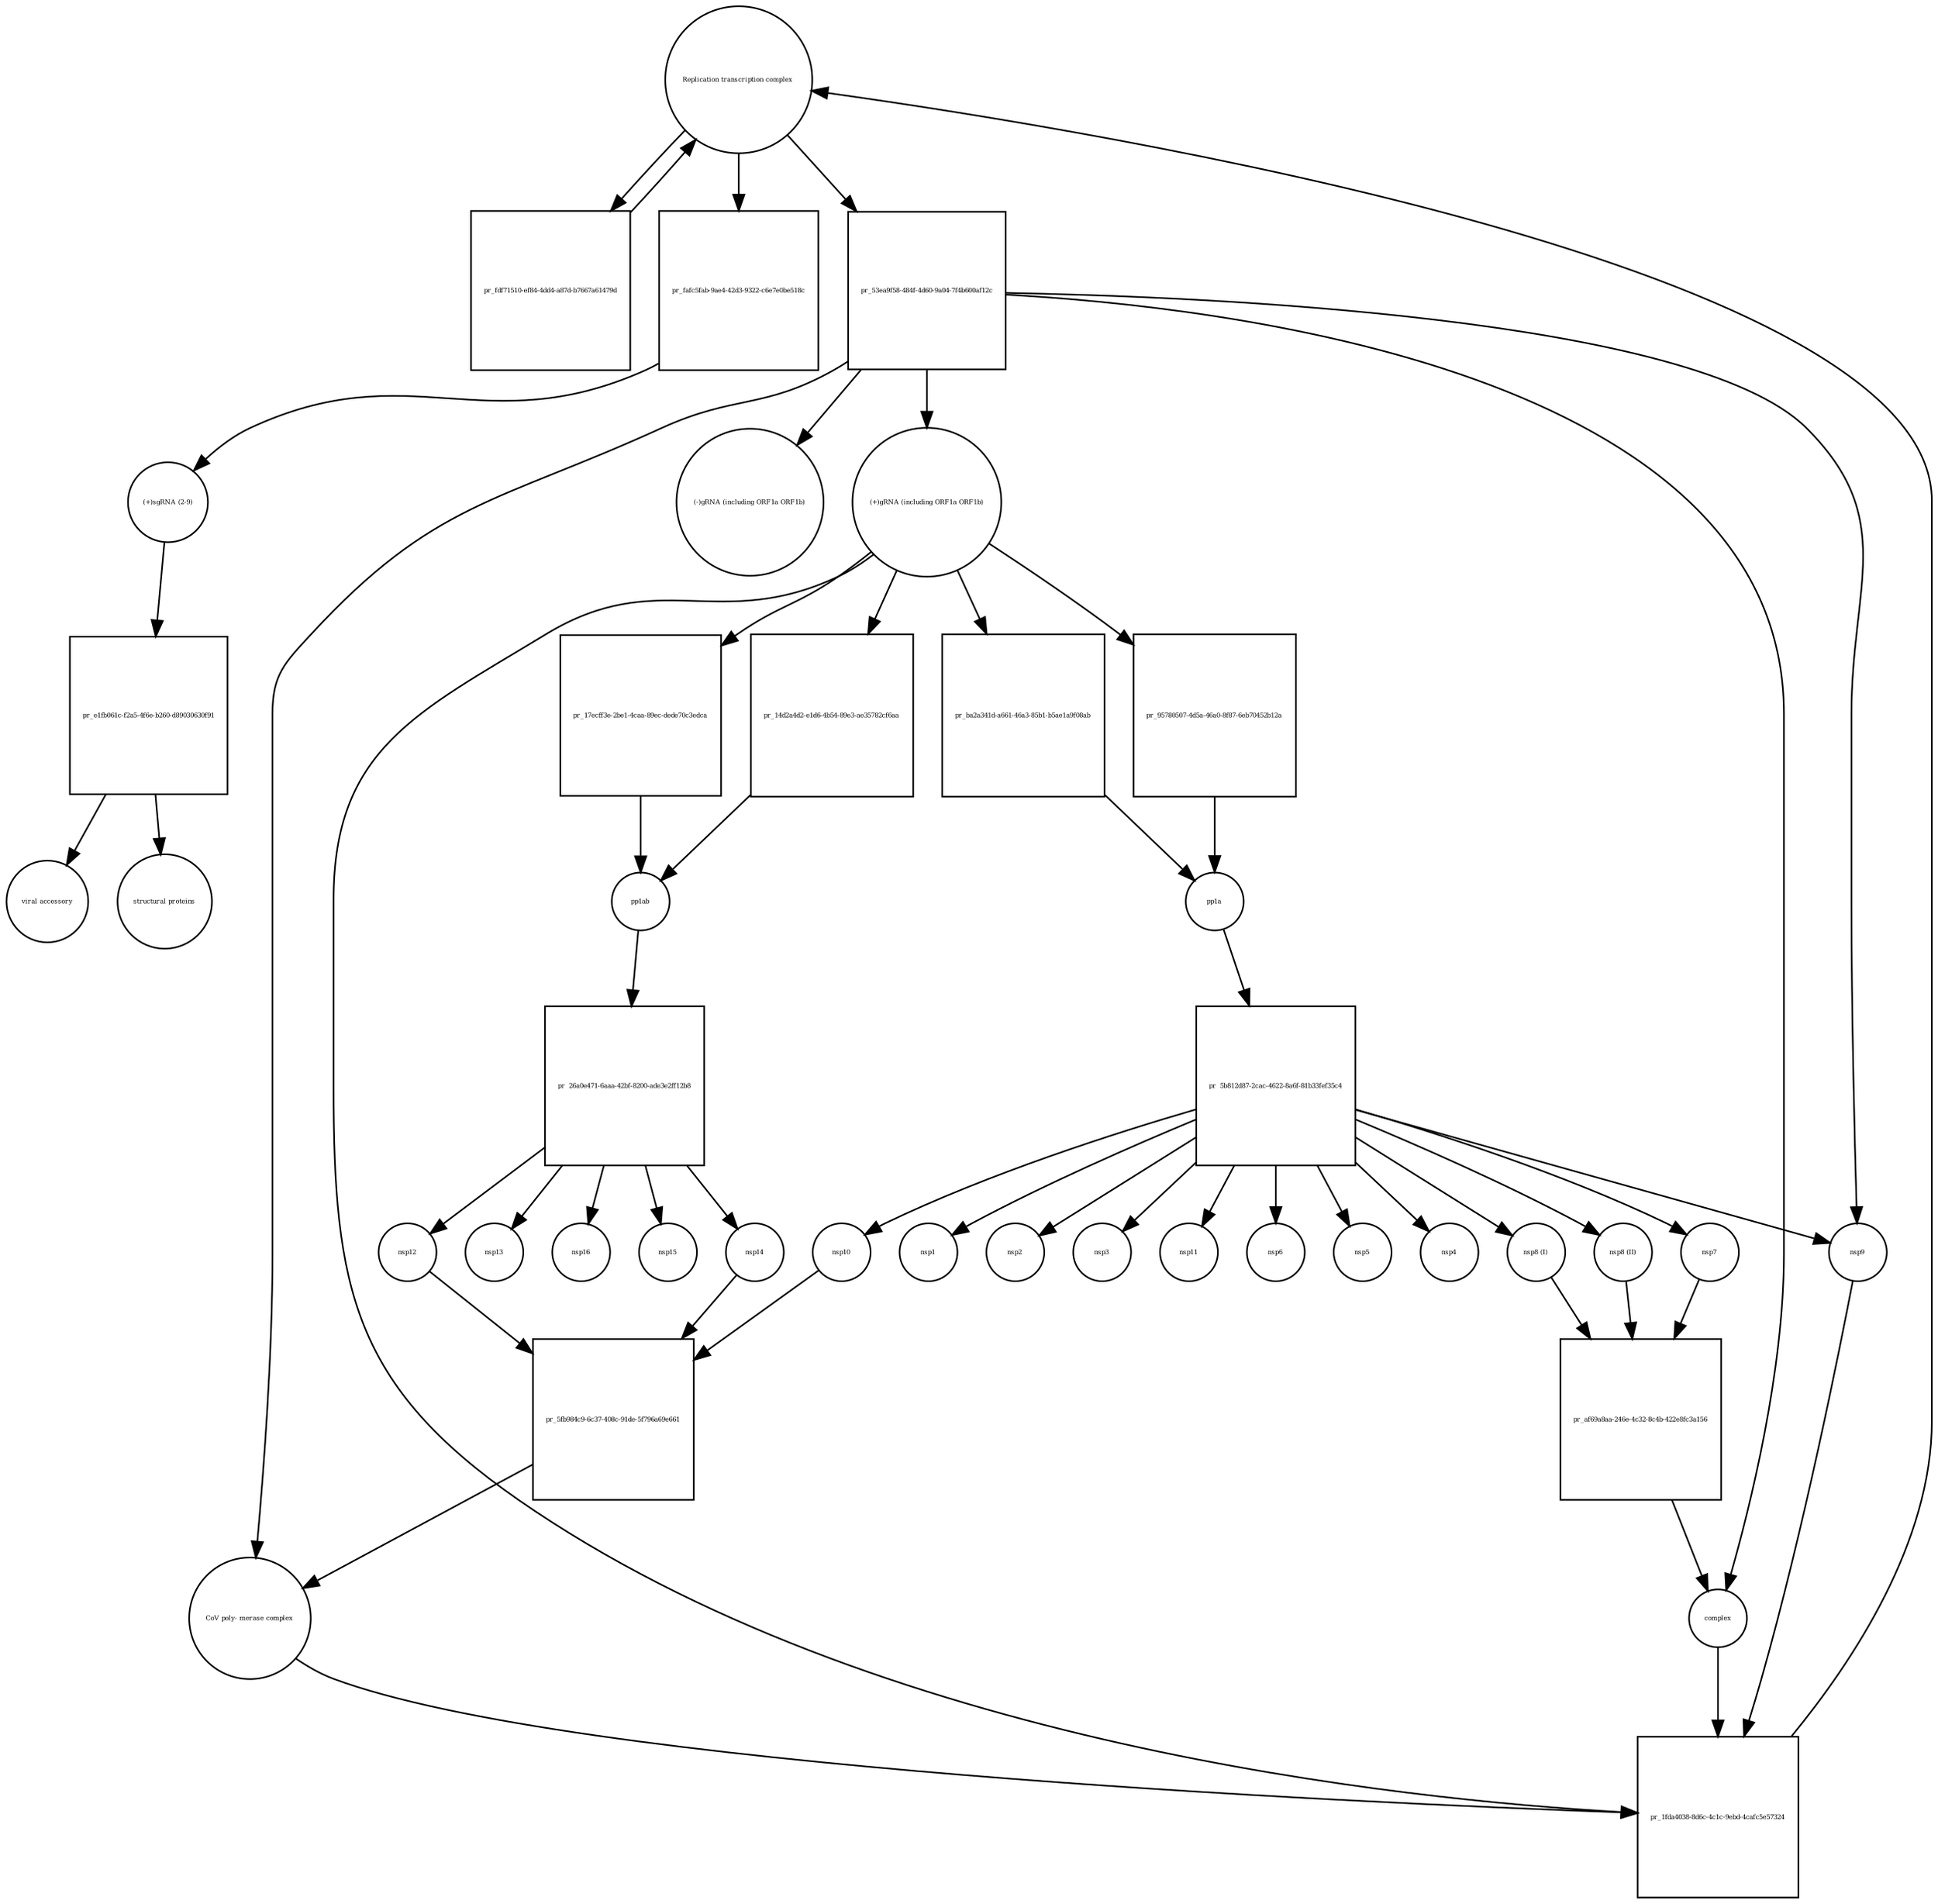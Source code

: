 strict digraph  {
"Replication transcription complex " [annotation="", bipartite=0, cls=complex, fontsize=4, label="Replication transcription complex ", shape=circle];
"pr_fdf71510-ef84-4dd4-a87d-b7667a61479d" [annotation="", bipartite=1, cls=process, fontsize=4, label="pr_fdf71510-ef84-4dd4-a87d-b7667a61479d", shape=square];
"pr_14d2a4d2-e1d6-4b54-89e3-ae35782cf6aa" [annotation="", bipartite=1, cls=process, fontsize=4, label="pr_14d2a4d2-e1d6-4b54-89e3-ae35782cf6aa", shape=square];
pp1ab [annotation="", bipartite=0, cls=macromolecule, fontsize=4, label=pp1ab, shape=circle];
"(+)gRNA (including ORF1a ORF1b)" [annotation="", bipartite=0, cls="nucleic acid feature", fontsize=4, label="(+)gRNA (including ORF1a ORF1b)", shape=circle];
"pr_ba2a341d-a661-46a3-85b1-b5ae1a9f08ab" [annotation="", bipartite=1, cls=process, fontsize=4, label="pr_ba2a341d-a661-46a3-85b1-b5ae1a9f08ab", shape=square];
pp1a [annotation="", bipartite=0, cls=macromolecule, fontsize=4, label=pp1a, shape=circle];
"nsp8 (I)" [annotation="", bipartite=0, cls=macromolecule, fontsize=4, label="nsp8 (I)", shape=circle];
"pr_af69a8aa-246e-4c32-8c4b-422e8fc3a156" [annotation="", bipartite=1, cls=process, fontsize=4, label="pr_af69a8aa-246e-4c32-8c4b-422e8fc3a156", shape=square];
complex [annotation="", bipartite=0, cls=complex, fontsize=4, label=complex, shape=circle];
"nsp8 (II)" [annotation="", bipartite=0, cls=macromolecule, fontsize=4, label="nsp8 (II)", shape=circle];
nsp7 [annotation="", bipartite=0, cls=macromolecule, fontsize=4, label=nsp7, shape=circle];
"CoV poly- merase complex" [annotation="", bipartite=0, cls=complex, fontsize=4, label="CoV poly- merase complex", shape=circle];
"pr_1fda4038-8d6c-4c1c-9ebd-4cafc5e57324" [annotation="", bipartite=1, cls=process, fontsize=4, label="pr_1fda4038-8d6c-4c1c-9ebd-4cafc5e57324", shape=square];
nsp9 [annotation="", bipartite=0, cls=macromolecule, fontsize=4, label=nsp9, shape=circle];
"pr_fafc5fab-9ae4-42d3-9322-c6e7e0be518c" [annotation="", bipartite=1, cls=process, fontsize=4, label="pr_fafc5fab-9ae4-42d3-9322-c6e7e0be518c", shape=square];
"(+)sgRNA (2-9)" [annotation="", bipartite=0, cls="nucleic acid feature", fontsize=4, label="(+)sgRNA (2-9)", shape=circle];
"pr_e1fb061c-f2a5-4f6e-b260-d89030630f91" [annotation="", bipartite=1, cls=process, fontsize=4, label="pr_e1fb061c-f2a5-4f6e-b260-d89030630f91", shape=square];
"viral accessory" [annotation="", bipartite=0, cls=macromolecule, fontsize=4, label="viral accessory", shape=circle];
"structural proteins" [annotation="", bipartite=0, cls=macromolecule, fontsize=4, label="structural proteins", shape=circle];
"pr_26a0e471-6aaa-42bf-8200-ade3e2ff12b8" [annotation="", bipartite=1, cls="omitted process", fontsize=4, label="pr_26a0e471-6aaa-42bf-8200-ade3e2ff12b8", shape=square];
nsp12 [annotation="", bipartite=0, cls=macromolecule, fontsize=4, label=nsp12, shape=circle];
nsp14 [annotation="", bipartite=0, cls=macromolecule, fontsize=4, label=nsp14, shape=circle];
nsp13 [annotation="", bipartite=0, cls=macromolecule, fontsize=4, label=nsp13, shape=circle];
nsp16 [annotation="", bipartite=0, cls=macromolecule, fontsize=4, label=nsp16, shape=circle];
nsp15 [annotation="", bipartite=0, cls=macromolecule, fontsize=4, label=nsp15, shape=circle];
"pr_53ea9f58-484f-4d60-9a04-7f4b600af12c" [annotation="", bipartite=1, cls=process, fontsize=4, label="pr_53ea9f58-484f-4d60-9a04-7f4b600af12c", shape=square];
"(-)gRNA (including ORF1a ORF1b)" [annotation="", bipartite=0, cls="nucleic acid feature", fontsize=4, label="(-)gRNA (including ORF1a ORF1b)", shape=circle];
"pr_5b812d87-2cac-4622-8a6f-81b33fef35c4" [annotation="", bipartite=1, cls="omitted process", fontsize=4, label="pr_5b812d87-2cac-4622-8a6f-81b33fef35c4", shape=square];
nsp1 [annotation="", bipartite=0, cls=macromolecule, fontsize=4, label=nsp1, shape=circle];
nsp2 [annotation="", bipartite=0, cls=macromolecule, fontsize=4, label=nsp2, shape=circle];
nsp3 [annotation="", bipartite=0, cls=macromolecule, fontsize=4, label=nsp3, shape=circle];
nsp11 [annotation="", bipartite=0, cls=macromolecule, fontsize=4, label=nsp11, shape=circle];
nsp6 [annotation="", bipartite=0, cls=macromolecule, fontsize=4, label=nsp6, shape=circle];
nsp5 [annotation="", bipartite=0, cls=macromolecule, fontsize=4, label=nsp5, shape=circle];
nsp4 [annotation="", bipartite=0, cls=macromolecule, fontsize=4, label=nsp4, shape=circle];
nsp10 [annotation="", bipartite=0, cls=macromolecule, fontsize=4, label=nsp10, shape=circle];
"pr_95780507-4d5a-46a0-8f87-6eb70452b12a" [annotation="", bipartite=1, cls=process, fontsize=4, label="pr_95780507-4d5a-46a0-8f87-6eb70452b12a", shape=square];
"pr_17ecff3e-2be1-4caa-89ec-dede70c3edca" [annotation="", bipartite=1, cls=process, fontsize=4, label="pr_17ecff3e-2be1-4caa-89ec-dede70c3edca", shape=square];
"pr_5fb984c9-6c37-408c-91de-5f796a69e661" [annotation="", bipartite=1, cls=process, fontsize=4, label="pr_5fb984c9-6c37-408c-91de-5f796a69e661", shape=square];
"Replication transcription complex " -> "pr_fdf71510-ef84-4dd4-a87d-b7667a61479d"  [annotation="", interaction_type=consumption];
"Replication transcription complex " -> "pr_fafc5fab-9ae4-42d3-9322-c6e7e0be518c"  [annotation="", interaction_type="necessary stimulation"];
"Replication transcription complex " -> "pr_53ea9f58-484f-4d60-9a04-7f4b600af12c"  [annotation="", interaction_type=consumption];
"pr_fdf71510-ef84-4dd4-a87d-b7667a61479d" -> "Replication transcription complex "  [annotation="", interaction_type=production];
"pr_14d2a4d2-e1d6-4b54-89e3-ae35782cf6aa" -> pp1ab  [annotation="", interaction_type=production];
pp1ab -> "pr_26a0e471-6aaa-42bf-8200-ade3e2ff12b8"  [annotation="", interaction_type=consumption];
"(+)gRNA (including ORF1a ORF1b)" -> "pr_14d2a4d2-e1d6-4b54-89e3-ae35782cf6aa"  [annotation="", interaction_type="necessary stimulation"];
"(+)gRNA (including ORF1a ORF1b)" -> "pr_ba2a341d-a661-46a3-85b1-b5ae1a9f08ab"  [annotation="", interaction_type="necessary stimulation"];
"(+)gRNA (including ORF1a ORF1b)" -> "pr_1fda4038-8d6c-4c1c-9ebd-4cafc5e57324"  [annotation="", interaction_type=consumption];
"(+)gRNA (including ORF1a ORF1b)" -> "pr_95780507-4d5a-46a0-8f87-6eb70452b12a"  [annotation="", interaction_type="necessary stimulation"];
"(+)gRNA (including ORF1a ORF1b)" -> "pr_17ecff3e-2be1-4caa-89ec-dede70c3edca"  [annotation="", interaction_type="necessary stimulation"];
"pr_ba2a341d-a661-46a3-85b1-b5ae1a9f08ab" -> pp1a  [annotation="", interaction_type=production];
pp1a -> "pr_5b812d87-2cac-4622-8a6f-81b33fef35c4"  [annotation="", interaction_type=consumption];
"nsp8 (I)" -> "pr_af69a8aa-246e-4c32-8c4b-422e8fc3a156"  [annotation="", interaction_type=consumption];
"pr_af69a8aa-246e-4c32-8c4b-422e8fc3a156" -> complex  [annotation="", interaction_type=production];
complex -> "pr_1fda4038-8d6c-4c1c-9ebd-4cafc5e57324"  [annotation="", interaction_type=consumption];
"nsp8 (II)" -> "pr_af69a8aa-246e-4c32-8c4b-422e8fc3a156"  [annotation="", interaction_type=consumption];
nsp7 -> "pr_af69a8aa-246e-4c32-8c4b-422e8fc3a156"  [annotation="", interaction_type=consumption];
"CoV poly- merase complex" -> "pr_1fda4038-8d6c-4c1c-9ebd-4cafc5e57324"  [annotation="", interaction_type=consumption];
"pr_1fda4038-8d6c-4c1c-9ebd-4cafc5e57324" -> "Replication transcription complex "  [annotation="", interaction_type=production];
nsp9 -> "pr_1fda4038-8d6c-4c1c-9ebd-4cafc5e57324"  [annotation="", interaction_type=consumption];
"pr_fafc5fab-9ae4-42d3-9322-c6e7e0be518c" -> "(+)sgRNA (2-9)"  [annotation="", interaction_type=production];
"(+)sgRNA (2-9)" -> "pr_e1fb061c-f2a5-4f6e-b260-d89030630f91"  [annotation="", interaction_type="necessary stimulation"];
"pr_e1fb061c-f2a5-4f6e-b260-d89030630f91" -> "viral accessory"  [annotation="", interaction_type=production];
"pr_e1fb061c-f2a5-4f6e-b260-d89030630f91" -> "structural proteins"  [annotation="", interaction_type=production];
"pr_26a0e471-6aaa-42bf-8200-ade3e2ff12b8" -> nsp12  [annotation="", interaction_type=production];
"pr_26a0e471-6aaa-42bf-8200-ade3e2ff12b8" -> nsp14  [annotation="", interaction_type=production];
"pr_26a0e471-6aaa-42bf-8200-ade3e2ff12b8" -> nsp13  [annotation="", interaction_type=production];
"pr_26a0e471-6aaa-42bf-8200-ade3e2ff12b8" -> nsp16  [annotation="", interaction_type=production];
"pr_26a0e471-6aaa-42bf-8200-ade3e2ff12b8" -> nsp15  [annotation="", interaction_type=production];
nsp12 -> "pr_5fb984c9-6c37-408c-91de-5f796a69e661"  [annotation="", interaction_type=consumption];
nsp14 -> "pr_5fb984c9-6c37-408c-91de-5f796a69e661"  [annotation="", interaction_type=consumption];
"pr_53ea9f58-484f-4d60-9a04-7f4b600af12c" -> "CoV poly- merase complex"  [annotation="", interaction_type=production];
"pr_53ea9f58-484f-4d60-9a04-7f4b600af12c" -> complex  [annotation="", interaction_type=production];
"pr_53ea9f58-484f-4d60-9a04-7f4b600af12c" -> nsp9  [annotation="", interaction_type=production];
"pr_53ea9f58-484f-4d60-9a04-7f4b600af12c" -> "(+)gRNA (including ORF1a ORF1b)"  [annotation="", interaction_type=production];
"pr_53ea9f58-484f-4d60-9a04-7f4b600af12c" -> "(-)gRNA (including ORF1a ORF1b)"  [annotation="", interaction_type=production];
"pr_5b812d87-2cac-4622-8a6f-81b33fef35c4" -> "nsp8 (I)"  [annotation="", interaction_type=production];
"pr_5b812d87-2cac-4622-8a6f-81b33fef35c4" -> "nsp8 (II)"  [annotation="", interaction_type=production];
"pr_5b812d87-2cac-4622-8a6f-81b33fef35c4" -> nsp7  [annotation="", interaction_type=production];
"pr_5b812d87-2cac-4622-8a6f-81b33fef35c4" -> nsp9  [annotation="", interaction_type=production];
"pr_5b812d87-2cac-4622-8a6f-81b33fef35c4" -> nsp1  [annotation="", interaction_type=production];
"pr_5b812d87-2cac-4622-8a6f-81b33fef35c4" -> nsp2  [annotation="", interaction_type=production];
"pr_5b812d87-2cac-4622-8a6f-81b33fef35c4" -> nsp3  [annotation="", interaction_type=production];
"pr_5b812d87-2cac-4622-8a6f-81b33fef35c4" -> nsp11  [annotation="", interaction_type=production];
"pr_5b812d87-2cac-4622-8a6f-81b33fef35c4" -> nsp6  [annotation="", interaction_type=production];
"pr_5b812d87-2cac-4622-8a6f-81b33fef35c4" -> nsp5  [annotation="", interaction_type=production];
"pr_5b812d87-2cac-4622-8a6f-81b33fef35c4" -> nsp4  [annotation="", interaction_type=production];
"pr_5b812d87-2cac-4622-8a6f-81b33fef35c4" -> nsp10  [annotation="", interaction_type=production];
nsp10 -> "pr_5fb984c9-6c37-408c-91de-5f796a69e661"  [annotation="", interaction_type=consumption];
"pr_95780507-4d5a-46a0-8f87-6eb70452b12a" -> pp1a  [annotation="", interaction_type=production];
"pr_17ecff3e-2be1-4caa-89ec-dede70c3edca" -> pp1ab  [annotation="", interaction_type=production];
"pr_5fb984c9-6c37-408c-91de-5f796a69e661" -> "CoV poly- merase complex"  [annotation="", interaction_type=production];
}
